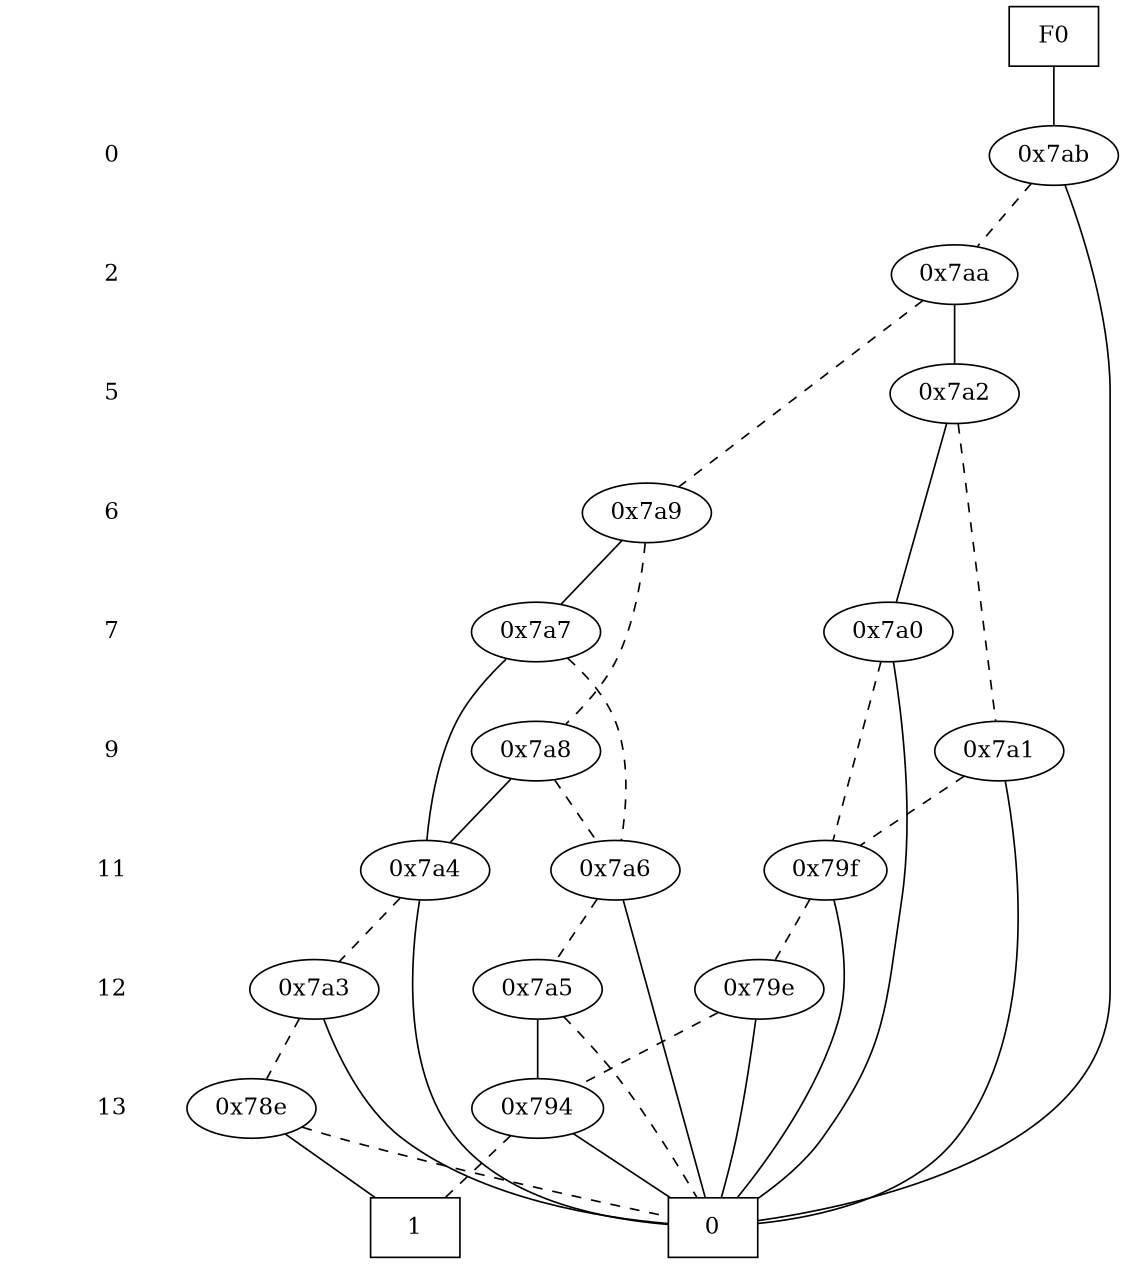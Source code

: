digraph "DD" {
size = "7.5,10"
center = true;
edge [dir = none];
{ node [shape = plaintext];
  edge [style = invis];
  "CONST NODES" [style = invis];
" 0 " -> " 2 " -> " 5 " -> " 6 " -> " 7 " -> " 9 " -> " 11 " -> " 12 " -> " 13 " -> "CONST NODES"; 
}
{ rank = same; node [shape = box]; edge [style = invis];
"F0"; }
{ rank = same; " 0 ";
"0x7ab";
}
{ rank = same; " 2 ";
"0x7aa";
}
{ rank = same; " 5 ";
"0x7a2";
}
{ rank = same; " 6 ";
"0x7a9";
}
{ rank = same; " 7 ";
"0x7a7";
"0x7a0";
}
{ rank = same; " 9 ";
"0x7a8";
"0x7a1";
}
{ rank = same; " 11 ";
"0x7a4";
"0x7a6";
"0x79f";
}
{ rank = same; " 12 ";
"0x7a3";
"0x7a5";
"0x79e";
}
{ rank = same; " 13 ";
"0x78e";
"0x794";
}
{ rank = same; "CONST NODES";
{ node [shape = box]; "0x6a2";
"0x6a1";
}
}
"F0" -> "0x7ab" [style = solid];
"0x7ab" -> "0x6a2";
"0x7ab" -> "0x7aa" [style = dashed];
"0x7aa" -> "0x7a2";
"0x7aa" -> "0x7a9" [style = dashed];
"0x7a2" -> "0x7a0";
"0x7a2" -> "0x7a1" [style = dashed];
"0x7a9" -> "0x7a7";
"0x7a9" -> "0x7a8" [style = dashed];
"0x7a7" -> "0x7a4";
"0x7a7" -> "0x7a6" [style = dashed];
"0x7a0" -> "0x6a2";
"0x7a0" -> "0x79f" [style = dashed];
"0x7a8" -> "0x7a4";
"0x7a8" -> "0x7a6" [style = dashed];
"0x7a1" -> "0x6a2";
"0x7a1" -> "0x79f" [style = dashed];
"0x7a4" -> "0x6a2";
"0x7a4" -> "0x7a3" [style = dashed];
"0x7a6" -> "0x6a2";
"0x7a6" -> "0x7a5" [style = dashed];
"0x79f" -> "0x6a2";
"0x79f" -> "0x79e" [style = dashed];
"0x7a3" -> "0x6a2";
"0x7a3" -> "0x78e" [style = dashed];
"0x7a5" -> "0x794";
"0x7a5" -> "0x6a2" [style = dashed];
"0x79e" -> "0x6a2";
"0x79e" -> "0x794" [style = dashed];
"0x78e" -> "0x6a1";
"0x78e" -> "0x6a2" [style = dashed];
"0x794" -> "0x6a2";
"0x794" -> "0x6a1" [style = dashed];
"0x6a2" [label = "0"];
"0x6a1" [label = "1"];
}

